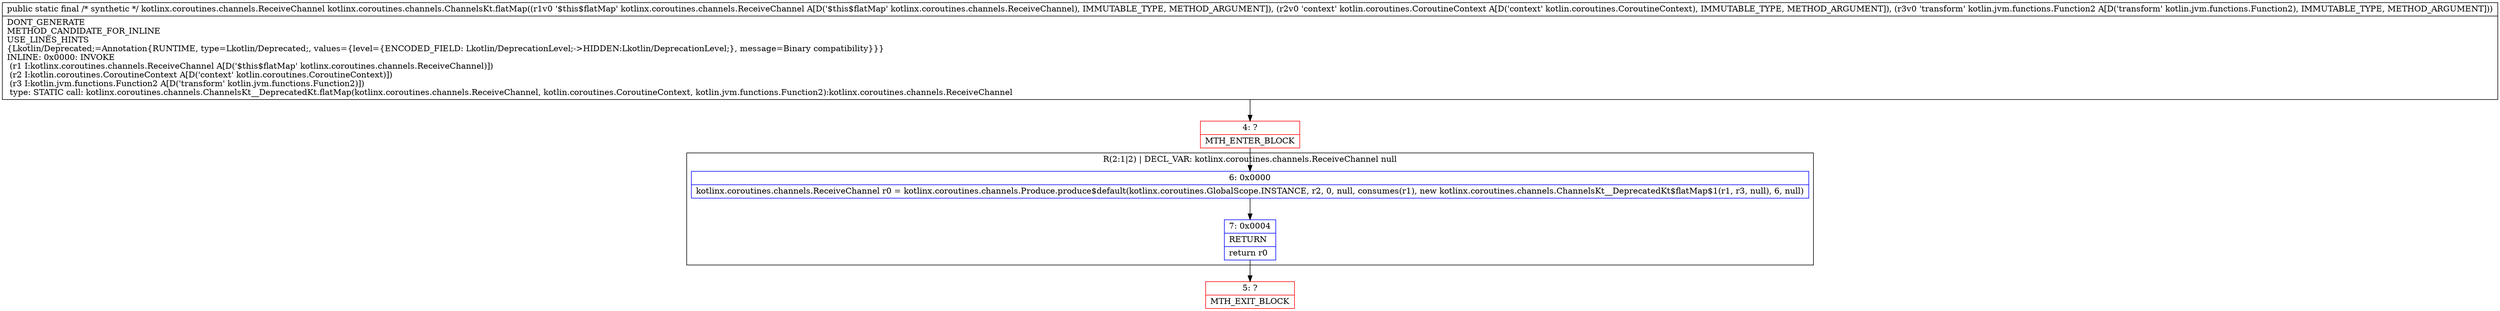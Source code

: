 digraph "CFG forkotlinx.coroutines.channels.ChannelsKt.flatMap(Lkotlinx\/coroutines\/channels\/ReceiveChannel;Lkotlin\/coroutines\/CoroutineContext;Lkotlin\/jvm\/functions\/Function2;)Lkotlinx\/coroutines\/channels\/ReceiveChannel;" {
subgraph cluster_Region_835021517 {
label = "R(2:1|2) | DECL_VAR: kotlinx.coroutines.channels.ReceiveChannel null\l";
node [shape=record,color=blue];
Node_6 [shape=record,label="{6\:\ 0x0000|kotlinx.coroutines.channels.ReceiveChannel r0 = kotlinx.coroutines.channels.Produce.produce$default(kotlinx.coroutines.GlobalScope.INSTANCE, r2, 0, null, consumes(r1), new kotlinx.coroutines.channels.ChannelsKt__DeprecatedKt$flatMap$1(r1, r3, null), 6, null)\l}"];
Node_7 [shape=record,label="{7\:\ 0x0004|RETURN\l|return r0\l}"];
}
Node_4 [shape=record,color=red,label="{4\:\ ?|MTH_ENTER_BLOCK\l}"];
Node_5 [shape=record,color=red,label="{5\:\ ?|MTH_EXIT_BLOCK\l}"];
MethodNode[shape=record,label="{public static final \/* synthetic *\/ kotlinx.coroutines.channels.ReceiveChannel kotlinx.coroutines.channels.ChannelsKt.flatMap((r1v0 '$this$flatMap' kotlinx.coroutines.channels.ReceiveChannel A[D('$this$flatMap' kotlinx.coroutines.channels.ReceiveChannel), IMMUTABLE_TYPE, METHOD_ARGUMENT]), (r2v0 'context' kotlin.coroutines.CoroutineContext A[D('context' kotlin.coroutines.CoroutineContext), IMMUTABLE_TYPE, METHOD_ARGUMENT]), (r3v0 'transform' kotlin.jvm.functions.Function2 A[D('transform' kotlin.jvm.functions.Function2), IMMUTABLE_TYPE, METHOD_ARGUMENT]))  | DONT_GENERATE\lMETHOD_CANDIDATE_FOR_INLINE\lUSE_LINES_HINTS\l\{Lkotlin\/Deprecated;=Annotation\{RUNTIME, type=Lkotlin\/Deprecated;, values=\{level=\{ENCODED_FIELD: Lkotlin\/DeprecationLevel;\-\>HIDDEN:Lkotlin\/DeprecationLevel;\}, message=Binary compatibility\}\}\}\lINLINE: 0x0000: INVOKE  \l  (r1 I:kotlinx.coroutines.channels.ReceiveChannel A[D('$this$flatMap' kotlinx.coroutines.channels.ReceiveChannel)])\l  (r2 I:kotlin.coroutines.CoroutineContext A[D('context' kotlin.coroutines.CoroutineContext)])\l  (r3 I:kotlin.jvm.functions.Function2 A[D('transform' kotlin.jvm.functions.Function2)])\l type: STATIC call: kotlinx.coroutines.channels.ChannelsKt__DeprecatedKt.flatMap(kotlinx.coroutines.channels.ReceiveChannel, kotlin.coroutines.CoroutineContext, kotlin.jvm.functions.Function2):kotlinx.coroutines.channels.ReceiveChannel\l}"];
MethodNode -> Node_4;Node_6 -> Node_7;
Node_7 -> Node_5;
Node_4 -> Node_6;
}

